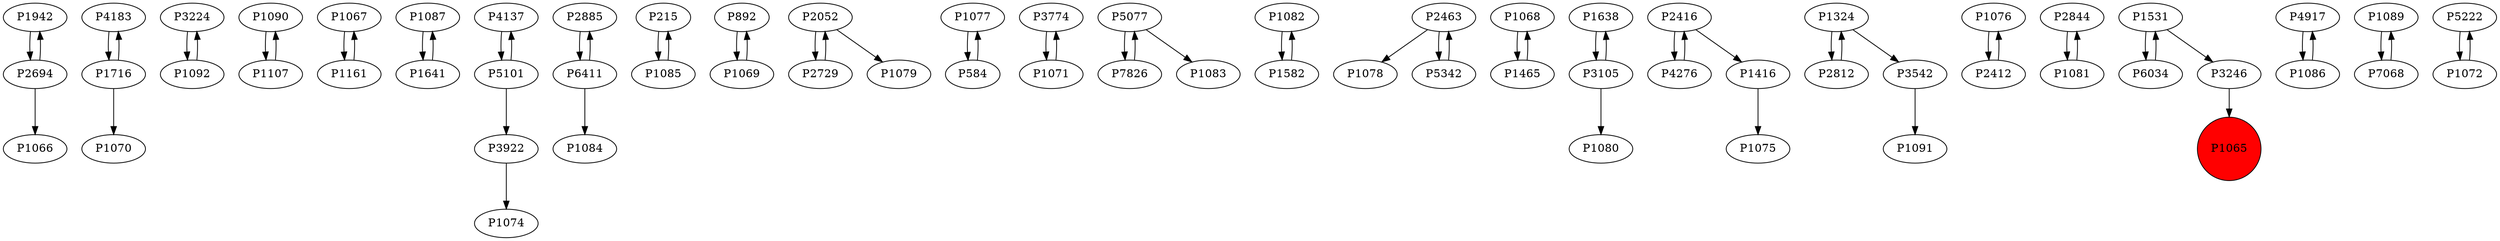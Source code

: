 digraph {
	P1942 -> P2694
	P2694 -> P1066
	P4183 -> P1716
	P3224 -> P1092
	P1090 -> P1107
	P1067 -> P1161
	P2694 -> P1942
	P1161 -> P1067
	P1087 -> P1641
	P4137 -> P5101
	P2885 -> P6411
	P215 -> P1085
	P892 -> P1069
	P2052 -> P2729
	P1077 -> P584
	P584 -> P1077
	P3774 -> P1071
	P6411 -> P2885
	P5077 -> P7826
	P5101 -> P4137
	P1082 -> P1582
	P2463 -> P1078
	P1068 -> P1465
	P1085 -> P215
	P1638 -> P3105
	P1071 -> P3774
	P3105 -> P1638
	P2416 -> P4276
	P4276 -> P2416
	P3105 -> P1080
	P3922 -> P1074
	P2416 -> P1416
	P1324 -> P2812
	P1076 -> P2412
	P2844 -> P1081
	P1531 -> P6034
	P2052 -> P1079
	P2812 -> P1324
	P2729 -> P2052
	P3246 -> P1065
	P1716 -> P1070
	P4917 -> P1086
	P1324 -> P3542
	P6411 -> P1084
	P1069 -> P892
	P1089 -> P7068
	P2412 -> P1076
	P1107 -> P1090
	P1641 -> P1087
	P1582 -> P1082
	P1716 -> P4183
	P7826 -> P5077
	P5077 -> P1083
	P1086 -> P4917
	P5222 -> P1072
	P5101 -> P3922
	P1092 -> P3224
	P6034 -> P1531
	P2463 -> P5342
	P3542 -> P1091
	P1465 -> P1068
	P1072 -> P5222
	P1531 -> P3246
	P1081 -> P2844
	P7068 -> P1089
	P5342 -> P2463
	P1416 -> P1075
	P1065 [shape=circle]
	P1065 [style=filled]
	P1065 [fillcolor=red]
}